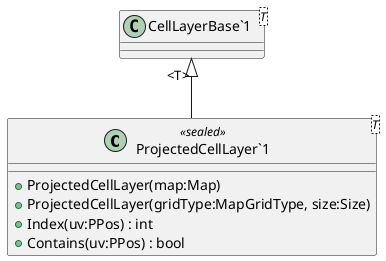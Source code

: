 @startuml
class "ProjectedCellLayer`1"<T> <<sealed>> {
    + ProjectedCellLayer(map:Map)
    + ProjectedCellLayer(gridType:MapGridType, size:Size)
    + Index(uv:PPos) : int
    + Contains(uv:PPos) : bool
}
class "CellLayerBase`1"<T> {
}
"CellLayerBase`1" "<T>" <|-- "ProjectedCellLayer`1"
@enduml
